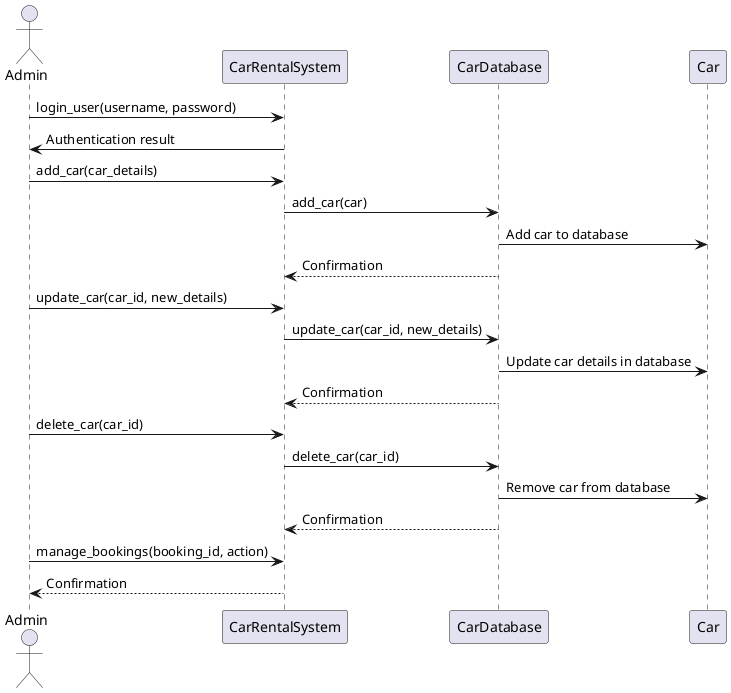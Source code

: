 @startuml admin_sequence_diagram
actor Admin
participant CarRentalSystem
participant CarDatabase
participant Car

Admin -> CarRentalSystem: login_user(username, password)
CarRentalSystem -> Admin: Authentication result

Admin -> CarRentalSystem: add_car(car_details)
CarRentalSystem -> CarDatabase: add_car(car)
CarDatabase -> Car: Add car to database
CarDatabase --> CarRentalSystem: Confirmation

Admin -> CarRentalSystem: update_car(car_id, new_details)
CarRentalSystem -> CarDatabase: update_car(car_id, new_details)
CarDatabase -> Car: Update car details in database
CarDatabase --> CarRentalSystem: Confirmation

Admin -> CarRentalSystem: delete_car(car_id)
CarRentalSystem -> CarDatabase: delete_car(car_id)
CarDatabase -> Car: Remove car from database
CarDatabase --> CarRentalSystem: Confirmation

Admin -> CarRentalSystem: manage_bookings(booking_id, action)
CarRentalSystem --> Admin: Confirmation
@enduml
